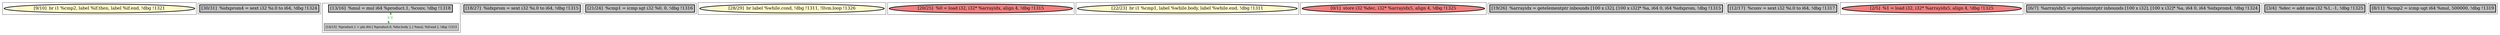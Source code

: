 
digraph G {





subgraph cluster13 {


node228 [penwidth=3.0,fontsize=20,fillcolor=lemonchiffon,label="[9/10]  br i1 %cmp2, label %if.then, label %if.end, !dbg !1321",shape=ellipse,style=filled ]



}

subgraph cluster11 {


node226 [penwidth=3.0,fontsize=20,fillcolor=grey,label="[30/31]  %idxprom4 = sext i32 %i.0 to i64, !dbg !1324",shape=rectangle,style=filled ]



}

subgraph cluster10 {


node225 [penwidth=3.0,fontsize=20,fillcolor=grey,label="[13/16]  %mul = mul i64 %product.1, %conv, !dbg !1318",shape=rectangle,style=filled ]
node224 [fillcolor=grey,label="[14/15]  %product.1 = phi i64 [ %product.0, %for.body ], [ %mul, %if.end ], !dbg !1313",shape=rectangle,style=filled ]

node224->node225 [style=dotted,color=forestgreen,label="T",fontcolor=forestgreen ]
node225->node224 [style=dotted,color=forestgreen,label="T",fontcolor=forestgreen ]


}

subgraph cluster9 {


node223 [penwidth=3.0,fontsize=20,fillcolor=grey,label="[18/27]  %idxprom = sext i32 %i.0 to i64, !dbg !1315",shape=rectangle,style=filled ]



}

subgraph cluster8 {


node222 [penwidth=3.0,fontsize=20,fillcolor=grey,label="[21/24]  %cmp1 = icmp sgt i32 %0, 0, !dbg !1316",shape=rectangle,style=filled ]



}

subgraph cluster7 {


node221 [penwidth=3.0,fontsize=20,fillcolor=lemonchiffon,label="[28/29]  br label %while.cond, !dbg !1311, !llvm.loop !1326",shape=ellipse,style=filled ]



}

subgraph cluster14 {


node229 [penwidth=3.0,fontsize=20,fillcolor=lightcoral,label="[20/25]  %0 = load i32, i32* %arrayidx, align 4, !dbg !1315",shape=ellipse,style=filled ]



}

subgraph cluster6 {


node220 [penwidth=3.0,fontsize=20,fillcolor=lemonchiffon,label="[22/23]  br i1 %cmp1, label %while.body, label %while.end, !dbg !1311",shape=ellipse,style=filled ]



}

subgraph cluster0 {


node214 [penwidth=3.0,fontsize=20,fillcolor=lightcoral,label="[0/1]  store i32 %dec, i32* %arrayidx5, align 4, !dbg !1325",shape=ellipse,style=filled ]



}

subgraph cluster12 {


node227 [penwidth=3.0,fontsize=20,fillcolor=grey,label="[19/26]  %arrayidx = getelementptr inbounds [100 x i32], [100 x i32]* %a, i64 0, i64 %idxprom, !dbg !1315",shape=rectangle,style=filled ]



}

subgraph cluster5 {


node219 [penwidth=3.0,fontsize=20,fillcolor=grey,label="[12/17]  %conv = sext i32 %i.0 to i64, !dbg !1317",shape=rectangle,style=filled ]



}

subgraph cluster1 {


node215 [penwidth=3.0,fontsize=20,fillcolor=lightcoral,label="[2/5]  %1 = load i32, i32* %arrayidx5, align 4, !dbg !1325",shape=ellipse,style=filled ]



}

subgraph cluster2 {


node216 [penwidth=3.0,fontsize=20,fillcolor=grey,label="[6/7]  %arrayidx5 = getelementptr inbounds [100 x i32], [100 x i32]* %a, i64 0, i64 %idxprom4, !dbg !1324",shape=rectangle,style=filled ]



}

subgraph cluster3 {


node217 [penwidth=3.0,fontsize=20,fillcolor=grey,label="[3/4]  %dec = add nsw i32 %1, -1, !dbg !1325",shape=rectangle,style=filled ]



}

subgraph cluster4 {


node218 [penwidth=3.0,fontsize=20,fillcolor=grey,label="[8/11]  %cmp2 = icmp ugt i64 %mul, 500000, !dbg !1319",shape=rectangle,style=filled ]



}

}
